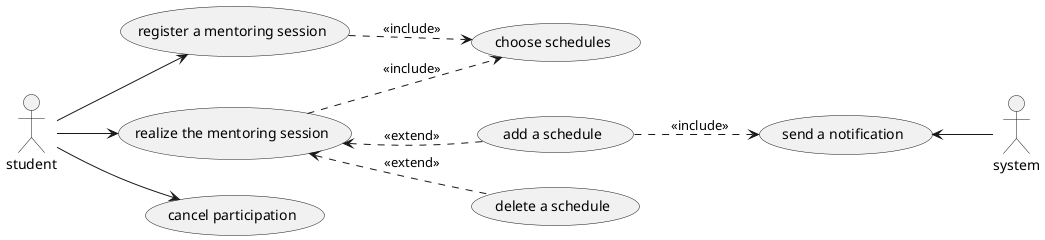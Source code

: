 @startuml
left to right direction

:student: --> (register a mentoring session)
:student: --> (realize the mentoring session)
:student: --> (cancel participation)

(realize the mentoring session) ..> (choose schedules) : << include >>
(register a mentoring session) ..> (choose schedules) : << include >>
(realize the mentoring session) <.. (add a schedule) : << extend >>
(realize the mentoring session) <.. (delete a schedule) : << extend >>
(add a schedule) ..> (send a notification) : << include >>

(send a notification) <-- :system:
@enduml
